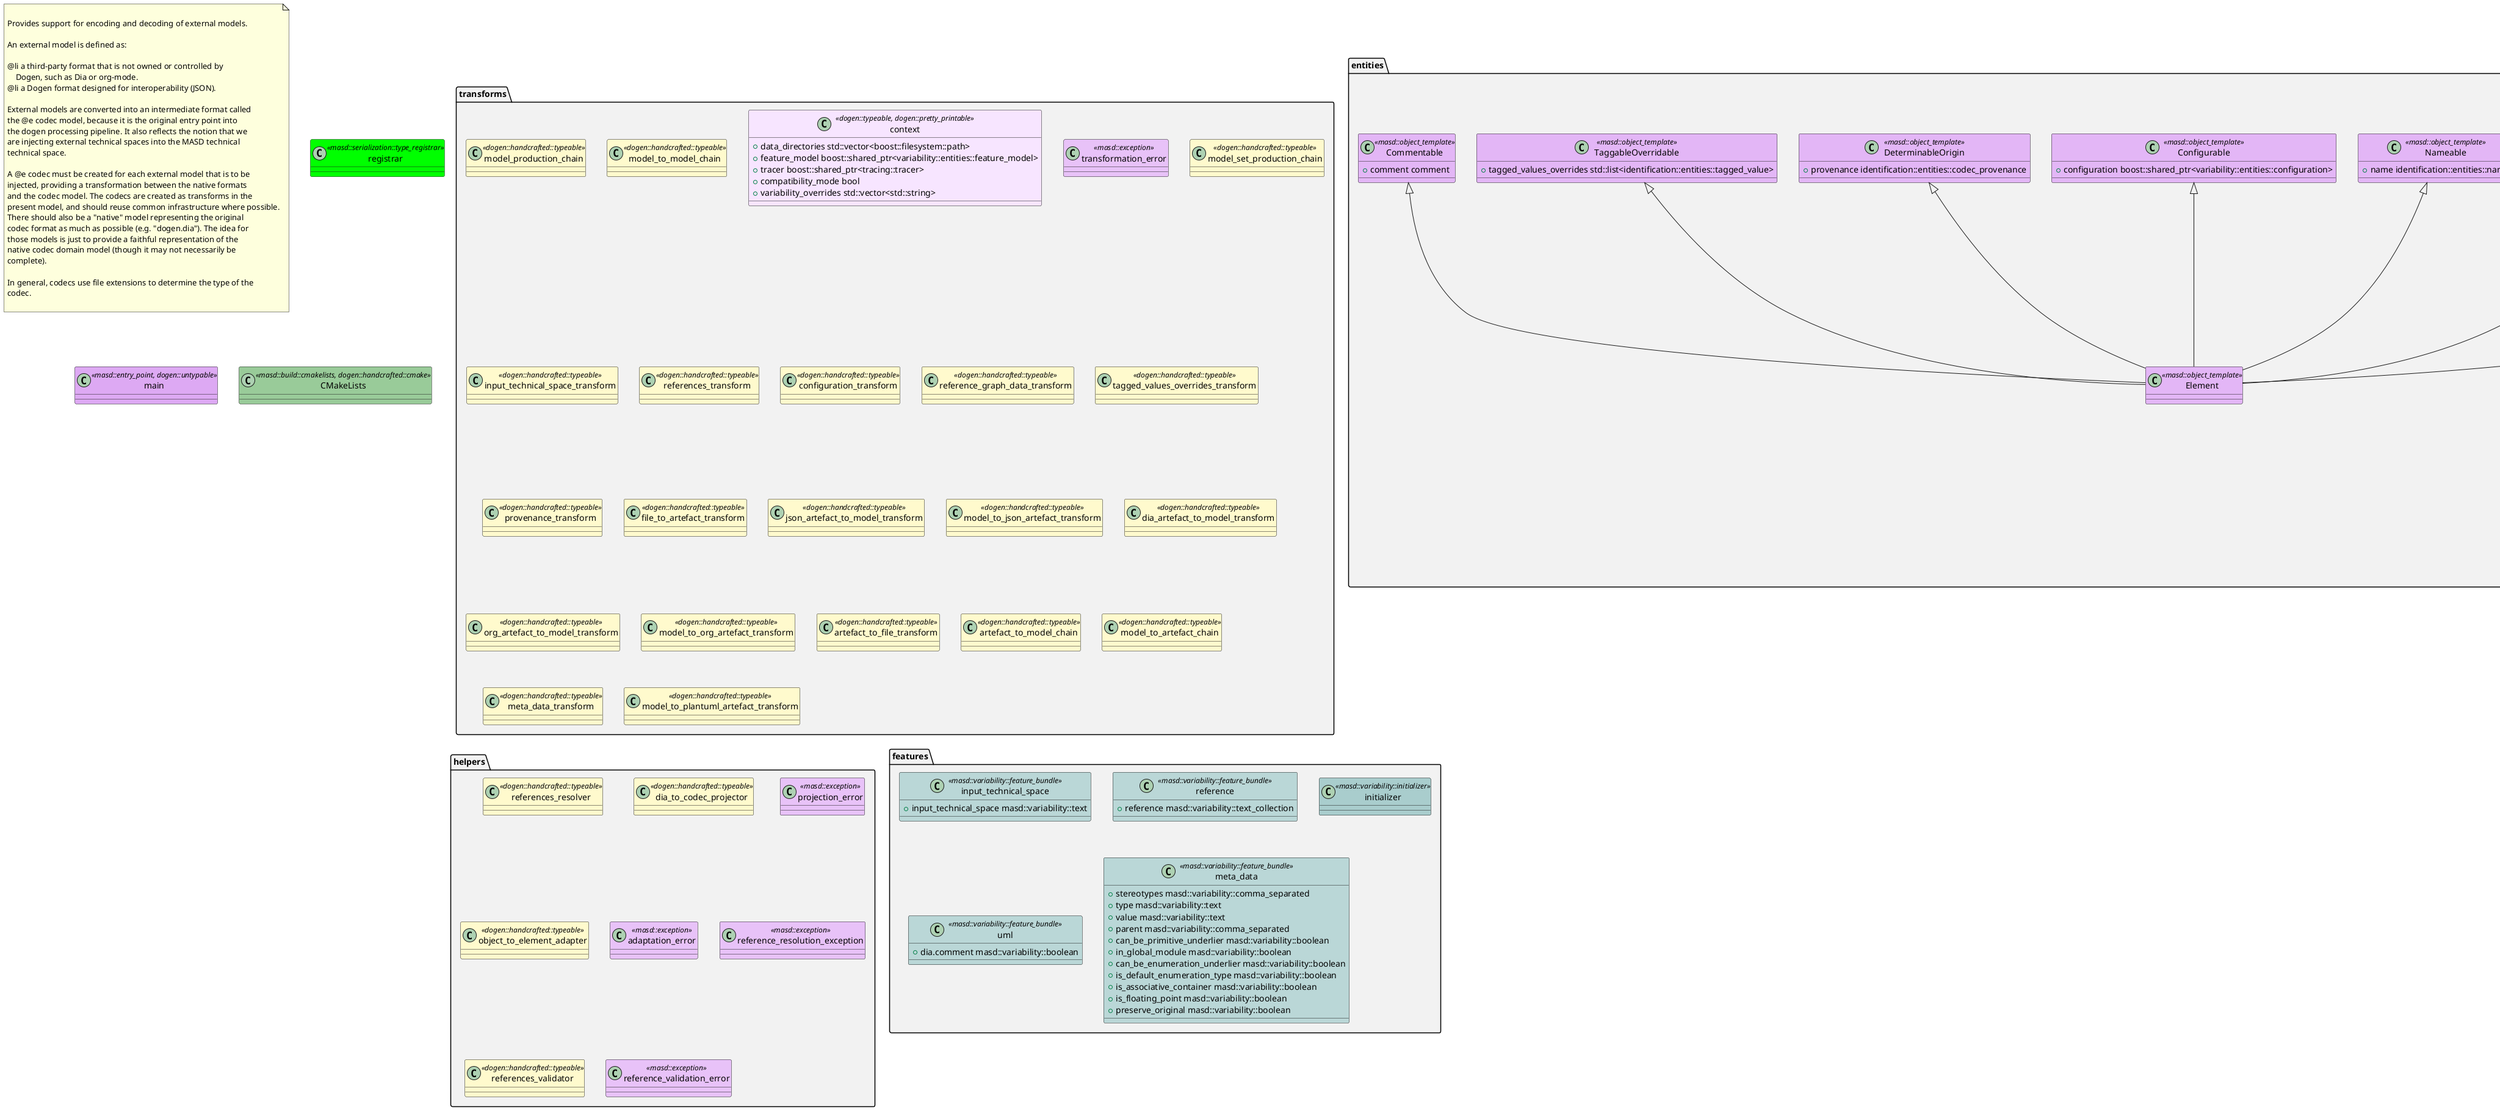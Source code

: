 @startuml
set namespaceSeparator ::
note as N1

Provides support for encoding and decoding of external models.

An external model is defined as:

@li a third-party format that is not owned or controlled by
    Dogen, such as Dia or org-mode.
@li a Dogen format designed for interoperability (JSON).

External models are converted into an intermediate format called
the @e codec model, because it is the original entry point into
the dogen processing pipeline. It also reflects the notion that we
are injecting external technical spaces into the MASD technical
technical space.

A @e codec must be created for each external model that is to be
injected, providing a transformation between the native formats
and the codec model. The codecs are created as transforms in the
present model, and should reuse common infrastructure where possible.
There should also be a "native" model representing the original
codec format as much as possible (e.g. "dogen.dia"). The idea for
those models is just to provide a faithful representation of the
native codec domain model (though it may not necessarily be
complete).

In general, codecs use file extensions to determine the type of the
codec.

end note

namespace transforms #F2F2F2 {
        class model_production_chain <<dogen::handcrafted::typeable>> #FFFACD {
}

        class model_to_model_chain <<dogen::handcrafted::typeable>> #FFFACD {
}

        class context <<dogen::typeable, dogen::pretty_printable>> #F7E5FF {
                +{field} data_directories std::vector<boost::filesystem::path>
                +{field} feature_model boost::shared_ptr<variability::entities::feature_model>
                +{field} tracer boost::shared_ptr<tracing::tracer>
                +{field} compatibility_mode bool
                +{field} variability_overrides std::vector<std::string>
}

        class transformation_error <<masd::exception>> #E8C2F8 {
}

        class model_set_production_chain <<dogen::handcrafted::typeable>> #FFFACD {
}

        class input_technical_space_transform <<dogen::handcrafted::typeable>> #FFFACD {
}

        class references_transform <<dogen::handcrafted::typeable>> #FFFACD {
}

        class configuration_transform <<dogen::handcrafted::typeable>> #FFFACD {
}

        class reference_graph_data_transform <<dogen::handcrafted::typeable>> #FFFACD {
}

        class tagged_values_overrides_transform <<dogen::handcrafted::typeable>> #FFFACD {
}

        class provenance_transform <<dogen::handcrafted::typeable>> #FFFACD {
}

        class file_to_artefact_transform <<dogen::handcrafted::typeable>> #FFFACD {
}

        class json_artefact_to_model_transform <<dogen::handcrafted::typeable>> #FFFACD {
}

        class model_to_json_artefact_transform <<dogen::handcrafted::typeable>> #FFFACD {
}

        class dia_artefact_to_model_transform <<dogen::handcrafted::typeable>> #FFFACD {
}

        class org_artefact_to_model_transform <<dogen::handcrafted::typeable>> #FFFACD {
}

        class model_to_org_artefact_transform <<dogen::handcrafted::typeable>> #FFFACD {
}

        class artefact_to_file_transform <<dogen::handcrafted::typeable>> #FFFACD {
}

        class artefact_to_model_chain <<dogen::handcrafted::typeable>> #FFFACD {
}

        class model_to_artefact_chain <<dogen::handcrafted::typeable>> #FFFACD {
}

        class meta_data_transform <<dogen::handcrafted::typeable>> #FFFACD {
}

        class model_to_plantuml_artefact_transform <<dogen::handcrafted::typeable>> #FFFACD {
}

}

namespace entities #F2F2F2 {
        class model <<Element>> #F7E5FF {
                +{field} elements std::list<element>
                +{field} input_technical_space std::string
                +{field} references std::list<std::string>
                +{field} processed_variability_overrides std::unordered_set<std::string>
}

        class element <<Element>> #F7E5FF {
                +{field} parents std::list<std::string>
                +{field} attributes std::list<attribute>
                +{field} fallback_element_type std::string
                +{field} can_be_primitive_underlier bool
                +{field} in_global_module bool
                +{field} can_be_enumeration_underlier bool
                +{field} is_default_enumeration_type bool
                +{field} is_associative_container bool
                +{field} is_floating_point bool
                +{field} containing_element_id identification::entities::codec_id
}

        class attribute <<Element>> #F7E5FF {
                +{field} type std::string
                +{field} value std::string
}

        class model_set #F7E5FF {
                +{field} target model
                +{field} references std::list<model>
                +{field} reference_graph_data reference_graph_data
}

        class Taggable <<masd::object_template>> #E3B6F6 {
                +{field} tagged_values std::list<identification::entities::tagged_value>
}

        class Stereotypable <<masd::object_template>> #E3B6F6 {
                +{field} stereotypes std::list<identification::entities::stereotype>
}

        class Nameable <<masd::object_template>> #E3B6F6 {
                +{field} name identification::entities::name
}

        class Configurable <<masd::object_template>> #E3B6F6 {
                +{field} configuration boost::shared_ptr<variability::entities::configuration>
}

        class DeterminableOrigin <<masd::object_template>> #E3B6F6 {
                +{field} provenance identification::entities::codec_provenance
}

        class TaggableOverridable <<masd::object_template>> #E3B6F6 {
                +{field} tagged_values_overrides std::list<identification::entities::tagged_value>
}

        class Commentable <<masd::object_template>> #E3B6F6 {
                +{field} comment comment
}

        class Element <<masd::object_template>> #E3B6F6 {
}

entities::Taggable <|-- entities::Element
entities::Stereotypable <|-- entities::Element
entities::Nameable <|-- entities::Element
entities::Configurable <|-- entities::Element
entities::DeterminableOrigin <|-- entities::Element
entities::TaggableOverridable <|-- entities::Element
entities::Commentable <|-- entities::Element
        class reference_graph_data #F7E5FF {
                +{field} root std::string
                +{field} edges_per_model std::unordered_map<std::string, std::list<std::string>>
}

        class comment <<Taggable>> #F7E5FF {
                +{field} applies_to_container bool
                +{field} original_content std::string
                +{field} documentation std::string
}

        class object <<Commentable>> #F7E5FF {
                +{field} id std::string
                +{field} name std::string
                +{field} object_type std::string
                +{field} stereotypes std::string
                +{field} container_id std::string
                +{field} connection boost::optional<std::pair<std::string,std::string>>
                +{field} attributes std::list<attribute>
}

        class artefact #F7E5FF {
                +{field} path boost::filesystem::path
                +{field} codec_name std::string
                +{field} content std::string
}

}

namespace helpers #F2F2F2 {
        class references_resolver <<dogen::handcrafted::typeable>> #FFFACD {
}

        class dia_to_codec_projector <<dogen::handcrafted::typeable>> #FFFACD {
}

        class projection_error <<masd::exception>> #E8C2F8 {
}

        class object_to_element_adapter <<dogen::handcrafted::typeable>> #FFFACD {
}

        class adaptation_error <<masd::exception>> #E8C2F8 {
}

        class reference_resolution_exception <<masd::exception>> #E8C2F8 {
}

        class references_validator <<dogen::handcrafted::typeable>> #FFFACD {
}

        class reference_validation_error <<masd::exception>> #E8C2F8 {
}

}

namespace features #F2F2F2 {
        class input_technical_space <<masd::variability::feature_bundle>> #BAD7D7 {
                +{field} input_technical_space masd::variability::text
}

        class reference <<masd::variability::feature_bundle>> #BAD7D7 {
                +{field} reference masd::variability::text_collection
}

        class initializer <<masd::variability::initializer>> #A9CDCD {
}

        class uml <<masd::variability::feature_bundle>> #BAD7D7 {
                +{field} dia.comment masd::variability::boolean
}

        class meta_data <<masd::variability::feature_bundle>> #BAD7D7 {
                +{field} stereotypes masd::variability::comma_separated
                +{field} type masd::variability::text
                +{field} value masd::variability::text
                +{field} parent masd::variability::comma_separated
                +{field} can_be_primitive_underlier masd::variability::boolean
                +{field} in_global_module masd::variability::boolean
                +{field} can_be_enumeration_underlier masd::variability::boolean
                +{field} is_default_enumeration_type masd::variability::boolean
                +{field} is_associative_container masd::variability::boolean
                +{field} is_floating_point masd::variability::boolean
                +{field} preserve_original masd::variability::boolean
}

}

class registrar <<masd::serialization::type_registrar>> #00FF00 {
}

class main <<masd::entry_point, dogen::untypable>> #DDA9F3 {
}

class CMakeLists <<masd::build::cmakelists, dogen::handcrafted::cmake>> #99CB99 {
}

@enduml
